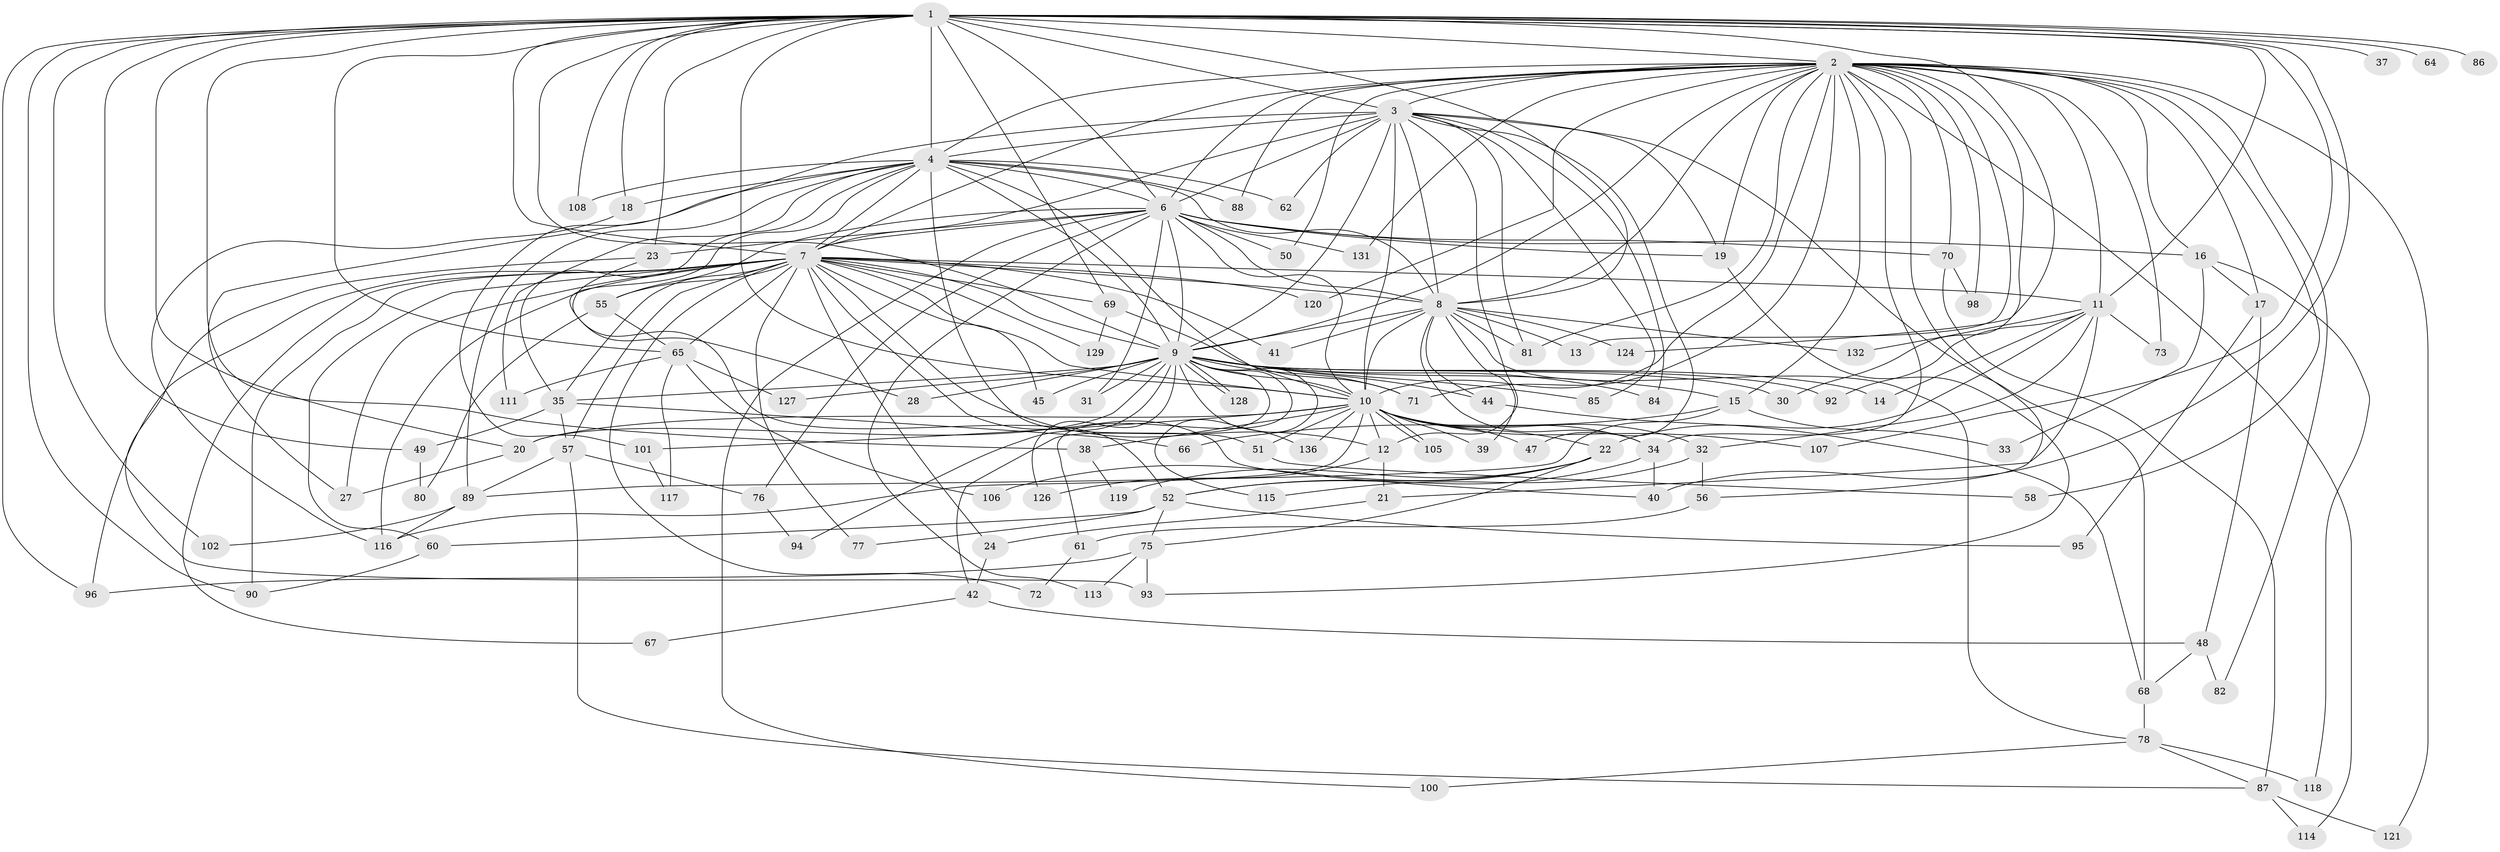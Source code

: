 // original degree distribution, {21: 0.014705882352941176, 29: 0.014705882352941176, 19: 0.007352941176470588, 20: 0.022058823529411766, 30: 0.007352941176470588, 24: 0.007352941176470588, 8: 0.007352941176470588, 5: 0.058823529411764705, 2: 0.5367647058823529, 7: 0.022058823529411766, 4: 0.10294117647058823, 3: 0.17647058823529413, 6: 0.022058823529411766}
// Generated by graph-tools (version 1.1) at 2025/11/02/27/25 16:11:04]
// undirected, 107 vertices, 249 edges
graph export_dot {
graph [start="1"]
  node [color=gray90,style=filled];
  1 [super="+5"];
  2 [super="+25"];
  3 [super="+83"];
  4 [super="+74"];
  6 [super="+63"];
  7 [super="+134"];
  8 [super="+103"];
  9 [super="+53"];
  10 [super="+135"];
  11 [super="+26"];
  12 [super="+36"];
  13;
  14;
  15;
  16 [super="+54"];
  17;
  18 [super="+59"];
  19 [super="+46"];
  20 [super="+43"];
  21;
  22;
  23 [super="+29"];
  24;
  27 [super="+122"];
  28;
  30;
  31;
  32;
  33;
  34 [super="+110"];
  35;
  37;
  38;
  39;
  40 [super="+91"];
  41;
  42;
  44;
  45;
  47;
  48;
  49;
  50;
  51;
  52 [super="+109"];
  55;
  56;
  57 [super="+99"];
  58;
  60;
  61;
  62;
  64;
  65 [super="+104"];
  66;
  67;
  68 [super="+125"];
  69 [super="+79"];
  70;
  71;
  72;
  73;
  75 [super="+112"];
  76;
  77;
  78;
  80;
  81;
  82;
  84;
  85;
  86;
  87 [super="+97"];
  88;
  89 [super="+130"];
  90;
  92;
  93;
  94;
  95;
  96 [super="+123"];
  98;
  100;
  101;
  102;
  105;
  106;
  107;
  108;
  111;
  113;
  114;
  115;
  116 [super="+133"];
  117;
  118;
  119;
  120;
  121;
  124;
  126;
  127;
  128;
  129;
  131;
  132;
  136;
  1 -- 2 [weight=2];
  1 -- 3 [weight=2];
  1 -- 4 [weight=3];
  1 -- 6 [weight=2];
  1 -- 7 [weight=2];
  1 -- 8 [weight=2];
  1 -- 9 [weight=2];
  1 -- 10 [weight=2];
  1 -- 11;
  1 -- 18 [weight=2];
  1 -- 23 [weight=2];
  1 -- 37 [weight=2];
  1 -- 40;
  1 -- 49;
  1 -- 65;
  1 -- 69;
  1 -- 102;
  1 -- 107;
  1 -- 64;
  1 -- 86;
  1 -- 90;
  1 -- 96;
  1 -- 38;
  1 -- 108;
  1 -- 124;
  1 -- 20;
  2 -- 3;
  2 -- 4 [weight=2];
  2 -- 6;
  2 -- 7;
  2 -- 8;
  2 -- 9;
  2 -- 10;
  2 -- 13;
  2 -- 15;
  2 -- 16 [weight=2];
  2 -- 17;
  2 -- 30;
  2 -- 34;
  2 -- 50;
  2 -- 58;
  2 -- 70;
  2 -- 71;
  2 -- 73;
  2 -- 81;
  2 -- 82;
  2 -- 98;
  2 -- 114;
  2 -- 121;
  2 -- 131;
  2 -- 56;
  2 -- 88;
  2 -- 120;
  2 -- 11;
  2 -- 19;
  3 -- 4;
  3 -- 6;
  3 -- 7;
  3 -- 8 [weight=2];
  3 -- 9;
  3 -- 10;
  3 -- 19;
  3 -- 47;
  3 -- 62;
  3 -- 84;
  3 -- 85;
  3 -- 101;
  3 -- 68;
  3 -- 81;
  3 -- 12;
  4 -- 6;
  4 -- 7;
  4 -- 8;
  4 -- 9;
  4 -- 10;
  4 -- 18;
  4 -- 27;
  4 -- 35;
  4 -- 51;
  4 -- 52;
  4 -- 62;
  4 -- 88;
  4 -- 89;
  4 -- 108;
  4 -- 111;
  6 -- 7;
  6 -- 8;
  6 -- 9;
  6 -- 10;
  6 -- 16 [weight=2];
  6 -- 19;
  6 -- 23;
  6 -- 31;
  6 -- 50;
  6 -- 55;
  6 -- 70;
  6 -- 76;
  6 -- 100;
  6 -- 113;
  6 -- 131;
  7 -- 8;
  7 -- 9;
  7 -- 10;
  7 -- 11;
  7 -- 12;
  7 -- 24;
  7 -- 27;
  7 -- 35;
  7 -- 41;
  7 -- 45;
  7 -- 55;
  7 -- 57;
  7 -- 60;
  7 -- 65;
  7 -- 67;
  7 -- 69;
  7 -- 72;
  7 -- 77;
  7 -- 96;
  7 -- 116;
  7 -- 120;
  7 -- 129;
  7 -- 90;
  7 -- 40;
  8 -- 9;
  8 -- 10 [weight=2];
  8 -- 13;
  8 -- 34;
  8 -- 39;
  8 -- 41;
  8 -- 44;
  8 -- 78;
  8 -- 81;
  8 -- 124;
  8 -- 132;
  9 -- 10;
  9 -- 14;
  9 -- 15;
  9 -- 20;
  9 -- 28;
  9 -- 30;
  9 -- 31;
  9 -- 42;
  9 -- 44;
  9 -- 45;
  9 -- 71;
  9 -- 84;
  9 -- 85;
  9 -- 92;
  9 -- 94;
  9 -- 115;
  9 -- 126;
  9 -- 128;
  9 -- 128;
  9 -- 136;
  9 -- 35;
  9 -- 61;
  9 -- 127;
  10 -- 12;
  10 -- 20;
  10 -- 22;
  10 -- 32;
  10 -- 38;
  10 -- 39;
  10 -- 47;
  10 -- 51;
  10 -- 101;
  10 -- 105;
  10 -- 105;
  10 -- 107;
  10 -- 116;
  10 -- 136;
  10 -- 34;
  11 -- 14;
  11 -- 21;
  11 -- 22;
  11 -- 73;
  11 -- 132;
  11 -- 32;
  11 -- 92;
  12 -- 21;
  12 -- 126;
  15 -- 33;
  15 -- 66;
  15 -- 89;
  16 -- 17;
  16 -- 33;
  16 -- 118;
  17 -- 48;
  17 -- 95;
  18 -- 116;
  19 -- 93;
  20 -- 27;
  21 -- 24;
  22 -- 75;
  22 -- 106;
  22 -- 119;
  22 -- 52;
  23 -- 28;
  23 -- 93;
  24 -- 42;
  32 -- 56;
  32 -- 115;
  34 -- 40;
  34 -- 52;
  35 -- 49;
  35 -- 57;
  35 -- 66;
  38 -- 119;
  42 -- 48;
  42 -- 67;
  44 -- 68;
  48 -- 68;
  48 -- 82;
  49 -- 80;
  51 -- 58;
  52 -- 60;
  52 -- 75;
  52 -- 77;
  52 -- 95;
  55 -- 80;
  55 -- 65;
  56 -- 61;
  57 -- 76;
  57 -- 87;
  57 -- 89;
  60 -- 90;
  61 -- 72;
  65 -- 106;
  65 -- 111;
  65 -- 117;
  65 -- 127;
  68 -- 78;
  69 -- 129;
  69 -- 71;
  70 -- 87;
  70 -- 98;
  75 -- 113;
  75 -- 96;
  75 -- 93;
  76 -- 94;
  78 -- 100;
  78 -- 118;
  78 -- 87;
  87 -- 121;
  87 -- 114;
  89 -- 102;
  89 -- 116;
  101 -- 117;
}
